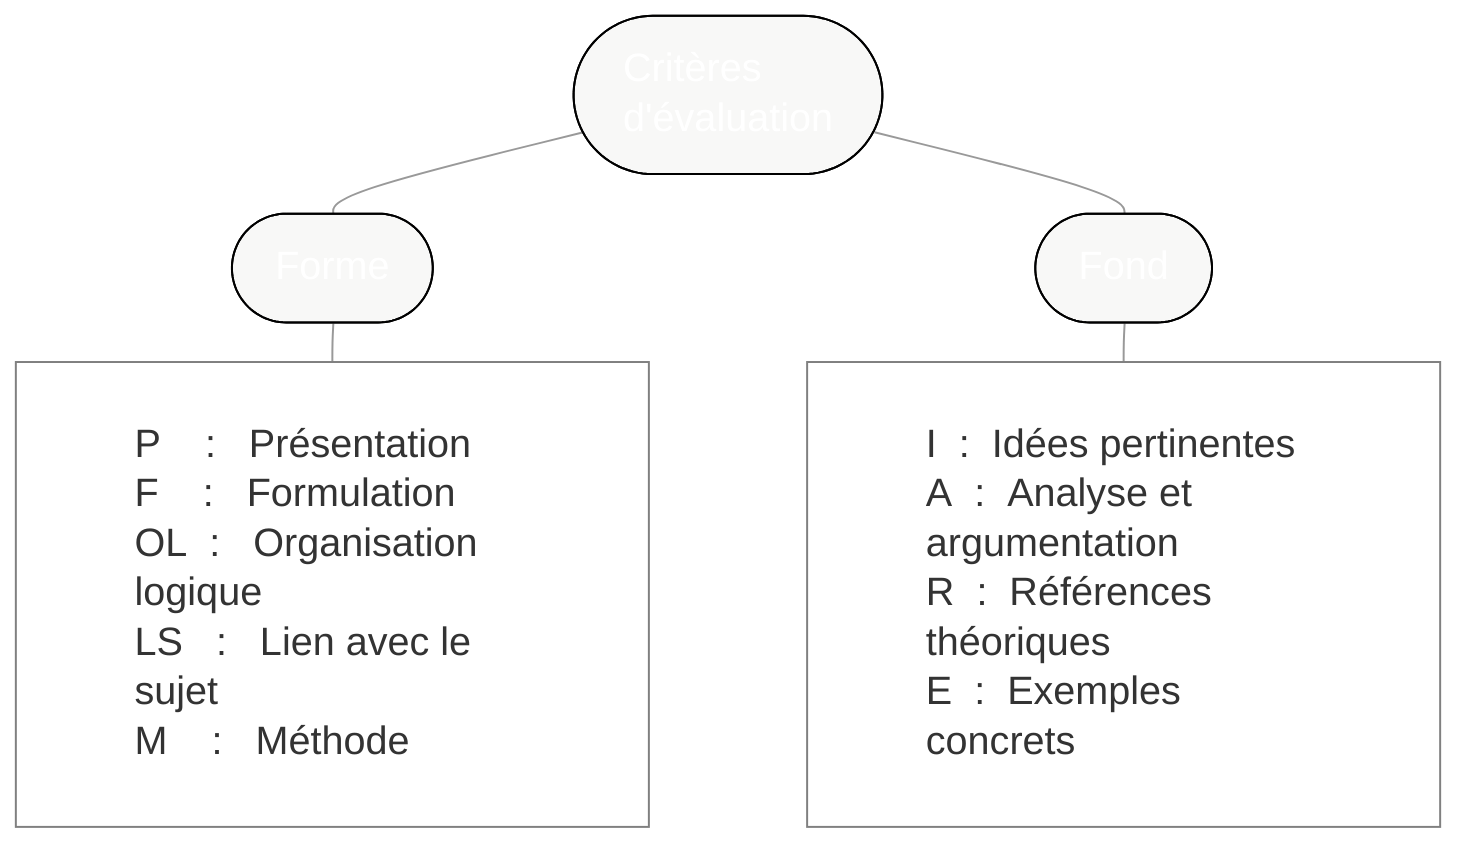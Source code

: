 %%{init{"theme":"base","themeCSS":"* {line-height:1.25em!important; font-size:20px; text-align:left!important;} g[id*=\"A\"] span {font-size:1.01em; color:white; display:block; text-align:center!important} g[id*=\"A\"] rect {fill:black}  g[id*=\"V\"] * {} g[id*=\"B\"] span {font-size:0.9em; color:white; display:block; text-align:center!important} g[id*=\"B\"] rect {fill:#6f0000; stroke:transparent} g[id*=\"C\"] rect {fill:white; stroke:grey} g[id*=\"C\"] span {font-size:0.75em; display:block;} g[id*=\"D\"] span, g[id*=\"E\"] span {font-size:0.7em; display:block;} g[id*=\"D\"] rect, g[id*=\"E\"] rect {stroke:transparent!important}.edge-thickness-normal{stroke-width:1px; stroke:#999;} .edge-thickness-thick{stroke-width:1px!important;} .edge-pattern-dotted{stroke:transparent}","themeVariables":{"secondaryColor":"white","primaryColor":"hsl(60,9%,97%)","primaryBorderColor":"black"},"flowchart":{"htmlLabels":true,"padding":30,"rankSpacing":20,"nodeSpacing":80}} }%%
flowchart TD
A1(["Critères
d'évaluation"])

B1(["Forme"])
B2(["Fond"])

C1["P    :   Présentation
F    :   Formulation
OL  :   Organisation logique
LS   :   Lien avec le sujet
M    :   Méthode"]
C2["I  :  Idées pertinentes
A  :  Analyse et argumentation
R  :  Références théoriques
E  :  Exemples concrets"]

A1 === B1 & B2

B1 --- C1
B2 --- C2
